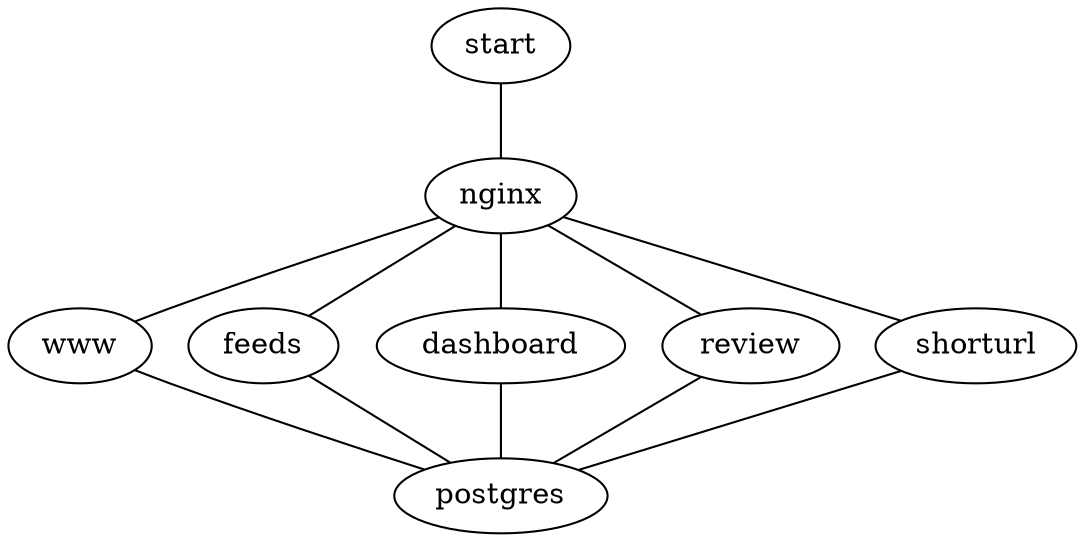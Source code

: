 graph xenim {
start -- nginx;

subgraph frontend {
nginx -- www;
nginx -- feeds;
nginx -- dashboard;
nginx -- review;
nginx -- shorturl;
www -- postgres;
feeds -- postgres;
dashboard -- postgres;
review -- postgres;
shorturl -- postgres;
}
}
